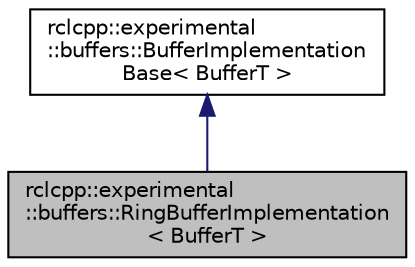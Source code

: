 digraph "rclcpp::experimental::buffers::RingBufferImplementation&lt; BufferT &gt;"
{
  edge [fontname="Helvetica",fontsize="10",labelfontname="Helvetica",labelfontsize="10"];
  node [fontname="Helvetica",fontsize="10",shape=record];
  Node2 [label="rclcpp::experimental\l::buffers::RingBufferImplementation\l\< BufferT \>",height=0.2,width=0.4,color="black", fillcolor="grey75", style="filled", fontcolor="black"];
  Node3 -> Node2 [dir="back",color="midnightblue",fontsize="10",style="solid",fontname="Helvetica"];
  Node3 [label="rclcpp::experimental\l::buffers::BufferImplementation\lBase\< BufferT \>",height=0.2,width=0.4,color="black", fillcolor="white", style="filled",URL="$classrclcpp_1_1experimental_1_1buffers_1_1BufferImplementationBase.html"];
}
